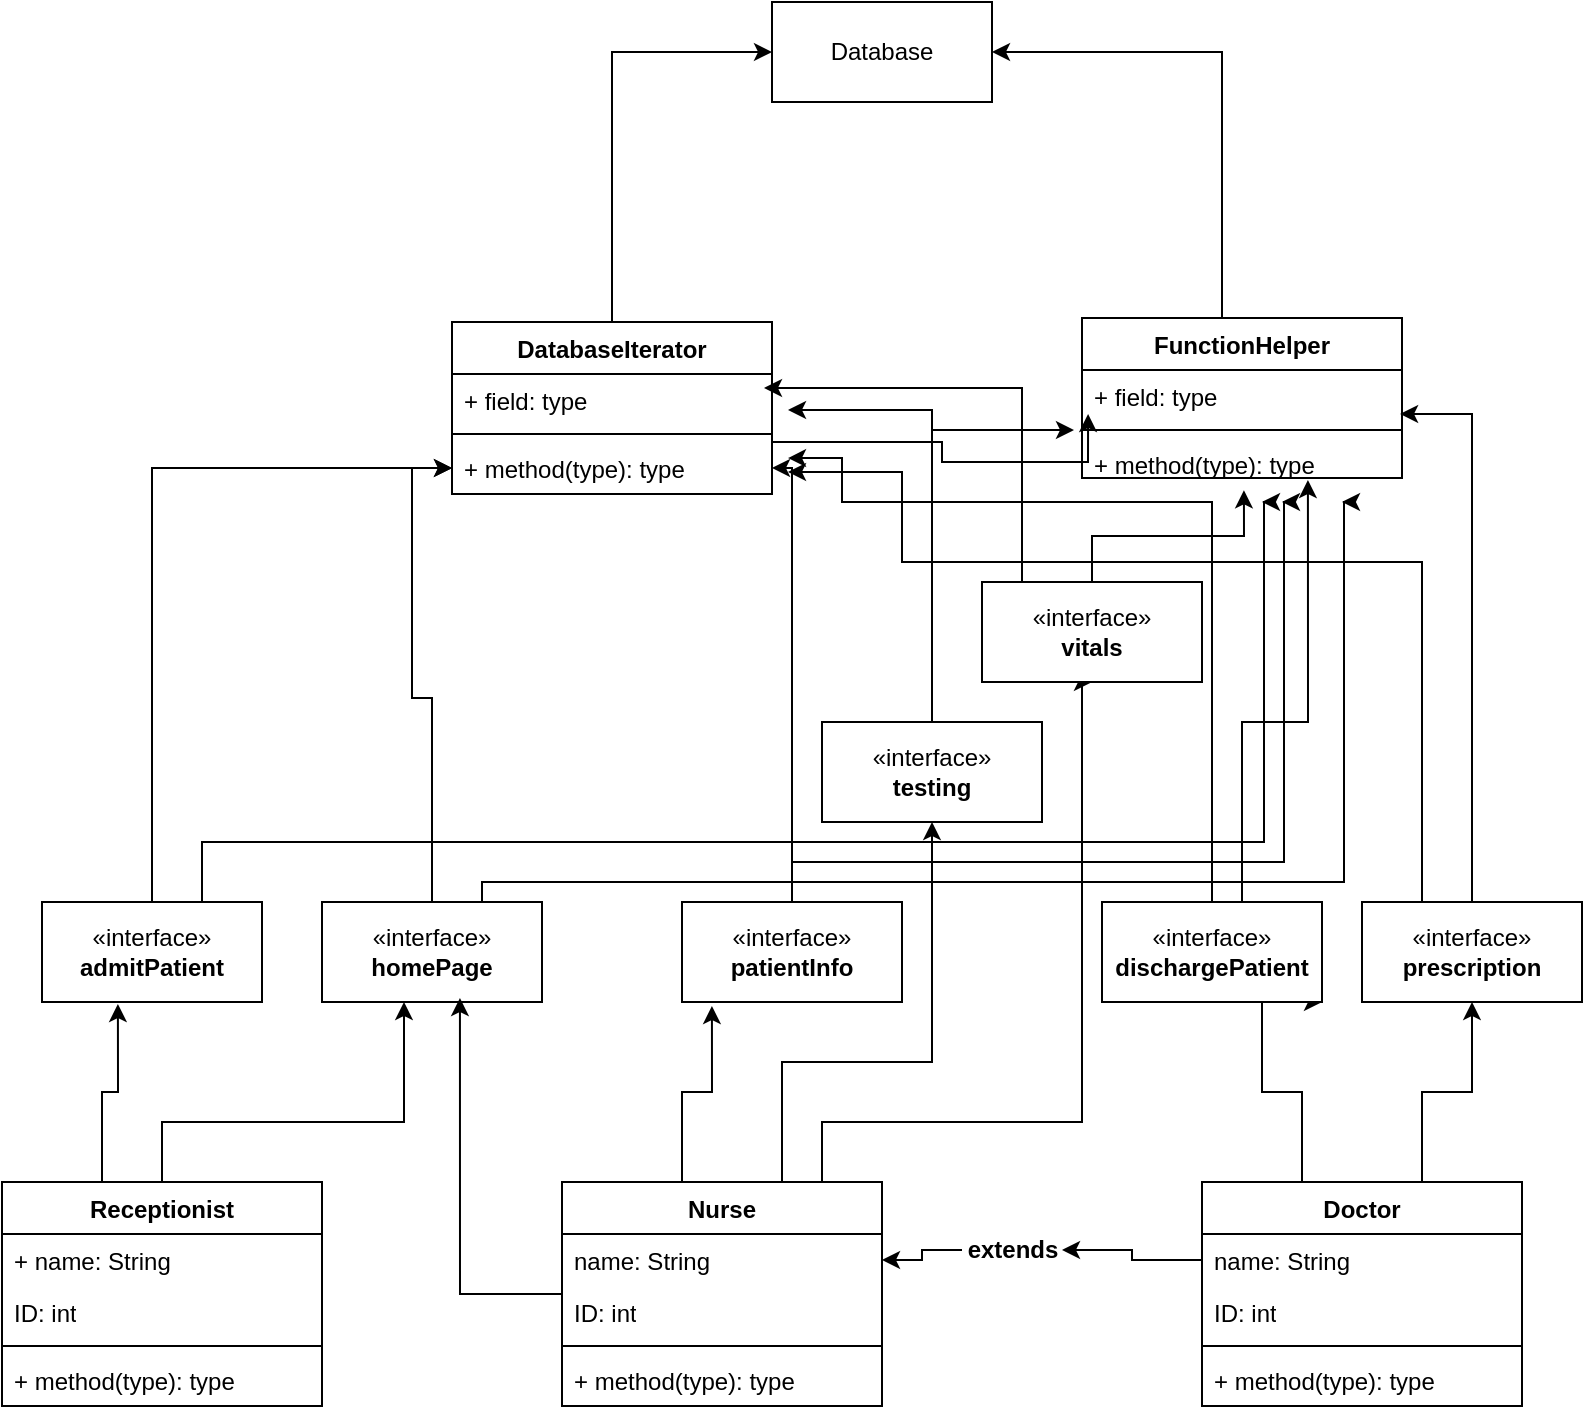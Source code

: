 <mxfile version="23.1.6" type="device">
  <diagram name="Page-1" id="Q9DxDUEaMlx4fyv6SIoC">
    <mxGraphModel dx="1274" dy="668" grid="1" gridSize="10" guides="1" tooltips="1" connect="1" arrows="1" fold="1" page="1" pageScale="1" pageWidth="850" pageHeight="1100" math="0" shadow="0">
      <root>
        <mxCell id="0" />
        <mxCell id="1" parent="0" />
        <mxCell id="VbI4Jq_ZDGjPwsj-5A3s-1" value="Receptionist" style="swimlane;fontStyle=1;align=center;verticalAlign=top;childLayout=stackLayout;horizontal=1;startSize=26;horizontalStack=0;resizeParent=1;resizeParentMax=0;resizeLast=0;collapsible=1;marginBottom=0;whiteSpace=wrap;html=1;" vertex="1" parent="1">
          <mxGeometry x="40" y="640" width="160" height="112" as="geometry" />
        </mxCell>
        <mxCell id="VbI4Jq_ZDGjPwsj-5A3s-2" value="+ name: String" style="text;strokeColor=none;fillColor=none;align=left;verticalAlign=top;spacingLeft=4;spacingRight=4;overflow=hidden;rotatable=0;points=[[0,0.5],[1,0.5]];portConstraint=eastwest;whiteSpace=wrap;html=1;" vertex="1" parent="VbI4Jq_ZDGjPwsj-5A3s-1">
          <mxGeometry y="26" width="160" height="26" as="geometry" />
        </mxCell>
        <mxCell id="VbI4Jq_ZDGjPwsj-5A3s-63" value="ID: int" style="text;strokeColor=none;fillColor=none;align=left;verticalAlign=top;spacingLeft=4;spacingRight=4;overflow=hidden;rotatable=0;points=[[0,0.5],[1,0.5]];portConstraint=eastwest;whiteSpace=wrap;html=1;" vertex="1" parent="VbI4Jq_ZDGjPwsj-5A3s-1">
          <mxGeometry y="52" width="160" height="26" as="geometry" />
        </mxCell>
        <mxCell id="VbI4Jq_ZDGjPwsj-5A3s-3" value="" style="line;strokeWidth=1;fillColor=none;align=left;verticalAlign=middle;spacingTop=-1;spacingLeft=3;spacingRight=3;rotatable=0;labelPosition=right;points=[];portConstraint=eastwest;strokeColor=inherit;" vertex="1" parent="VbI4Jq_ZDGjPwsj-5A3s-1">
          <mxGeometry y="78" width="160" height="8" as="geometry" />
        </mxCell>
        <mxCell id="VbI4Jq_ZDGjPwsj-5A3s-4" value="+ method(type): type" style="text;strokeColor=none;fillColor=none;align=left;verticalAlign=top;spacingLeft=4;spacingRight=4;overflow=hidden;rotatable=0;points=[[0,0.5],[1,0.5]];portConstraint=eastwest;whiteSpace=wrap;html=1;" vertex="1" parent="VbI4Jq_ZDGjPwsj-5A3s-1">
          <mxGeometry y="86" width="160" height="26" as="geometry" />
        </mxCell>
        <mxCell id="VbI4Jq_ZDGjPwsj-5A3s-32" style="edgeStyle=orthogonalEdgeStyle;rounded=0;orthogonalLoop=1;jettySize=auto;html=1;entryX=0.5;entryY=1;entryDx=0;entryDy=0;" edge="1" parent="1" source="VbI4Jq_ZDGjPwsj-5A3s-5" target="VbI4Jq_ZDGjPwsj-5A3s-19">
          <mxGeometry relative="1" as="geometry">
            <Array as="points">
              <mxPoint x="430" y="580" />
              <mxPoint x="505" y="580" />
            </Array>
          </mxGeometry>
        </mxCell>
        <mxCell id="VbI4Jq_ZDGjPwsj-5A3s-33" style="edgeStyle=orthogonalEdgeStyle;rounded=0;orthogonalLoop=1;jettySize=auto;html=1;entryX=0.5;entryY=1;entryDx=0;entryDy=0;" edge="1" parent="1" source="VbI4Jq_ZDGjPwsj-5A3s-5" target="VbI4Jq_ZDGjPwsj-5A3s-20">
          <mxGeometry relative="1" as="geometry">
            <Array as="points">
              <mxPoint x="450" y="610" />
              <mxPoint x="580" y="610" />
              <mxPoint x="580" y="390" />
            </Array>
          </mxGeometry>
        </mxCell>
        <mxCell id="VbI4Jq_ZDGjPwsj-5A3s-5" value="Nurse" style="swimlane;fontStyle=1;align=center;verticalAlign=top;childLayout=stackLayout;horizontal=1;startSize=26;horizontalStack=0;resizeParent=1;resizeParentMax=0;resizeLast=0;collapsible=1;marginBottom=0;whiteSpace=wrap;html=1;" vertex="1" parent="1">
          <mxGeometry x="320" y="640" width="160" height="112" as="geometry" />
        </mxCell>
        <mxCell id="VbI4Jq_ZDGjPwsj-5A3s-6" value="name: String" style="text;strokeColor=none;fillColor=none;align=left;verticalAlign=top;spacingLeft=4;spacingRight=4;overflow=hidden;rotatable=0;points=[[0,0.5],[1,0.5]];portConstraint=eastwest;whiteSpace=wrap;html=1;" vertex="1" parent="VbI4Jq_ZDGjPwsj-5A3s-5">
          <mxGeometry y="26" width="160" height="26" as="geometry" />
        </mxCell>
        <mxCell id="VbI4Jq_ZDGjPwsj-5A3s-65" value="ID: int" style="text;strokeColor=none;fillColor=none;align=left;verticalAlign=top;spacingLeft=4;spacingRight=4;overflow=hidden;rotatable=0;points=[[0,0.5],[1,0.5]];portConstraint=eastwest;whiteSpace=wrap;html=1;" vertex="1" parent="VbI4Jq_ZDGjPwsj-5A3s-5">
          <mxGeometry y="52" width="160" height="26" as="geometry" />
        </mxCell>
        <mxCell id="VbI4Jq_ZDGjPwsj-5A3s-7" value="" style="line;strokeWidth=1;fillColor=none;align=left;verticalAlign=middle;spacingTop=-1;spacingLeft=3;spacingRight=3;rotatable=0;labelPosition=right;points=[];portConstraint=eastwest;strokeColor=inherit;" vertex="1" parent="VbI4Jq_ZDGjPwsj-5A3s-5">
          <mxGeometry y="78" width="160" height="8" as="geometry" />
        </mxCell>
        <mxCell id="VbI4Jq_ZDGjPwsj-5A3s-8" value="+ method(type): type" style="text;strokeColor=none;fillColor=none;align=left;verticalAlign=top;spacingLeft=4;spacingRight=4;overflow=hidden;rotatable=0;points=[[0,0.5],[1,0.5]];portConstraint=eastwest;whiteSpace=wrap;html=1;" vertex="1" parent="VbI4Jq_ZDGjPwsj-5A3s-5">
          <mxGeometry y="86" width="160" height="26" as="geometry" />
        </mxCell>
        <mxCell id="VbI4Jq_ZDGjPwsj-5A3s-22" style="edgeStyle=orthogonalEdgeStyle;rounded=0;orthogonalLoop=1;jettySize=auto;html=1;entryX=1;entryY=1;entryDx=0;entryDy=0;" edge="1" parent="1" source="VbI4Jq_ZDGjPwsj-5A3s-9" target="VbI4Jq_ZDGjPwsj-5A3s-16">
          <mxGeometry relative="1" as="geometry">
            <Array as="points">
              <mxPoint x="690" y="595" />
              <mxPoint x="670" y="595" />
            </Array>
          </mxGeometry>
        </mxCell>
        <mxCell id="VbI4Jq_ZDGjPwsj-5A3s-23" style="edgeStyle=orthogonalEdgeStyle;rounded=0;orthogonalLoop=1;jettySize=auto;html=1;entryX=0.5;entryY=1;entryDx=0;entryDy=0;" edge="1" parent="1" source="VbI4Jq_ZDGjPwsj-5A3s-9" target="VbI4Jq_ZDGjPwsj-5A3s-18">
          <mxGeometry relative="1" as="geometry">
            <Array as="points">
              <mxPoint x="750" y="595" />
              <mxPoint x="775" y="595" />
            </Array>
          </mxGeometry>
        </mxCell>
        <mxCell id="VbI4Jq_ZDGjPwsj-5A3s-9" value="Doctor" style="swimlane;fontStyle=1;align=center;verticalAlign=top;childLayout=stackLayout;horizontal=1;startSize=26;horizontalStack=0;resizeParent=1;resizeParentMax=0;resizeLast=0;collapsible=1;marginBottom=0;whiteSpace=wrap;html=1;" vertex="1" parent="1">
          <mxGeometry x="640" y="640" width="160" height="112" as="geometry" />
        </mxCell>
        <mxCell id="VbI4Jq_ZDGjPwsj-5A3s-10" value="name: String" style="text;strokeColor=none;fillColor=none;align=left;verticalAlign=top;spacingLeft=4;spacingRight=4;overflow=hidden;rotatable=0;points=[[0,0.5],[1,0.5]];portConstraint=eastwest;whiteSpace=wrap;html=1;" vertex="1" parent="VbI4Jq_ZDGjPwsj-5A3s-9">
          <mxGeometry y="26" width="160" height="26" as="geometry" />
        </mxCell>
        <mxCell id="VbI4Jq_ZDGjPwsj-5A3s-67" value="ID: int" style="text;strokeColor=none;fillColor=none;align=left;verticalAlign=top;spacingLeft=4;spacingRight=4;overflow=hidden;rotatable=0;points=[[0,0.5],[1,0.5]];portConstraint=eastwest;whiteSpace=wrap;html=1;" vertex="1" parent="VbI4Jq_ZDGjPwsj-5A3s-9">
          <mxGeometry y="52" width="160" height="26" as="geometry" />
        </mxCell>
        <mxCell id="VbI4Jq_ZDGjPwsj-5A3s-11" value="" style="line;strokeWidth=1;fillColor=none;align=left;verticalAlign=middle;spacingTop=-1;spacingLeft=3;spacingRight=3;rotatable=0;labelPosition=right;points=[];portConstraint=eastwest;strokeColor=inherit;" vertex="1" parent="VbI4Jq_ZDGjPwsj-5A3s-9">
          <mxGeometry y="78" width="160" height="8" as="geometry" />
        </mxCell>
        <mxCell id="VbI4Jq_ZDGjPwsj-5A3s-12" value="+ method(type): type" style="text;strokeColor=none;fillColor=none;align=left;verticalAlign=top;spacingLeft=4;spacingRight=4;overflow=hidden;rotatable=0;points=[[0,0.5],[1,0.5]];portConstraint=eastwest;whiteSpace=wrap;html=1;" vertex="1" parent="VbI4Jq_ZDGjPwsj-5A3s-9">
          <mxGeometry y="86" width="160" height="26" as="geometry" />
        </mxCell>
        <mxCell id="VbI4Jq_ZDGjPwsj-5A3s-51" style="edgeStyle=orthogonalEdgeStyle;rounded=0;orthogonalLoop=1;jettySize=auto;html=1;entryX=0;entryY=0.5;entryDx=0;entryDy=0;" edge="1" parent="1" source="VbI4Jq_ZDGjPwsj-5A3s-13" target="VbI4Jq_ZDGjPwsj-5A3s-39">
          <mxGeometry relative="1" as="geometry" />
        </mxCell>
        <mxCell id="VbI4Jq_ZDGjPwsj-5A3s-62" style="edgeStyle=orthogonalEdgeStyle;rounded=0;orthogonalLoop=1;jettySize=auto;html=1;" edge="1" parent="1" source="VbI4Jq_ZDGjPwsj-5A3s-13">
          <mxGeometry relative="1" as="geometry">
            <mxPoint x="670" y="300" as="targetPoint" />
            <Array as="points">
              <mxPoint x="140" y="470" />
              <mxPoint x="671" y="470" />
            </Array>
          </mxGeometry>
        </mxCell>
        <mxCell id="VbI4Jq_ZDGjPwsj-5A3s-13" value="«interface»&lt;b&gt;&lt;br&gt;admitPatient&lt;br&gt;&lt;/b&gt;" style="html=1;whiteSpace=wrap;" vertex="1" parent="1">
          <mxGeometry x="60" y="500" width="110" height="50" as="geometry" />
        </mxCell>
        <mxCell id="VbI4Jq_ZDGjPwsj-5A3s-50" style="edgeStyle=orthogonalEdgeStyle;rounded=0;orthogonalLoop=1;jettySize=auto;html=1;entryX=0;entryY=0.5;entryDx=0;entryDy=0;" edge="1" parent="1" source="VbI4Jq_ZDGjPwsj-5A3s-14" target="VbI4Jq_ZDGjPwsj-5A3s-39">
          <mxGeometry relative="1" as="geometry" />
        </mxCell>
        <mxCell id="VbI4Jq_ZDGjPwsj-5A3s-61" style="edgeStyle=orthogonalEdgeStyle;rounded=0;orthogonalLoop=1;jettySize=auto;html=1;" edge="1" parent="1" source="VbI4Jq_ZDGjPwsj-5A3s-14">
          <mxGeometry relative="1" as="geometry">
            <mxPoint x="710" y="300" as="targetPoint" />
            <Array as="points">
              <mxPoint x="280" y="490" />
              <mxPoint x="711" y="490" />
            </Array>
          </mxGeometry>
        </mxCell>
        <mxCell id="VbI4Jq_ZDGjPwsj-5A3s-14" value="«interface»&lt;br&gt;&lt;b&gt;homePage&lt;br&gt;&lt;/b&gt;" style="html=1;whiteSpace=wrap;" vertex="1" parent="1">
          <mxGeometry x="200" y="500" width="110" height="50" as="geometry" />
        </mxCell>
        <mxCell id="VbI4Jq_ZDGjPwsj-5A3s-49" style="edgeStyle=orthogonalEdgeStyle;rounded=0;orthogonalLoop=1;jettySize=auto;html=1;entryX=1;entryY=0.5;entryDx=0;entryDy=0;" edge="1" parent="1" source="VbI4Jq_ZDGjPwsj-5A3s-15" target="VbI4Jq_ZDGjPwsj-5A3s-39">
          <mxGeometry relative="1" as="geometry">
            <mxPoint x="350" y="310" as="targetPoint" />
            <Array as="points">
              <mxPoint x="435" y="283" />
            </Array>
          </mxGeometry>
        </mxCell>
        <mxCell id="VbI4Jq_ZDGjPwsj-5A3s-60" style="edgeStyle=orthogonalEdgeStyle;rounded=0;orthogonalLoop=1;jettySize=auto;html=1;" edge="1" parent="1" source="VbI4Jq_ZDGjPwsj-5A3s-15">
          <mxGeometry relative="1" as="geometry">
            <mxPoint x="680" y="300" as="targetPoint" />
            <Array as="points">
              <mxPoint x="435" y="480" />
              <mxPoint x="681" y="480" />
            </Array>
          </mxGeometry>
        </mxCell>
        <mxCell id="VbI4Jq_ZDGjPwsj-5A3s-15" value="«interface»&lt;br&gt;&lt;b&gt;patientInfo&lt;br&gt;&lt;/b&gt;" style="html=1;whiteSpace=wrap;" vertex="1" parent="1">
          <mxGeometry x="380" y="500" width="110" height="50" as="geometry" />
        </mxCell>
        <mxCell id="VbI4Jq_ZDGjPwsj-5A3s-48" style="edgeStyle=orthogonalEdgeStyle;rounded=0;orthogonalLoop=1;jettySize=auto;html=1;entryX=0.706;entryY=1.05;entryDx=0;entryDy=0;entryPerimeter=0;" edge="1" parent="1" source="VbI4Jq_ZDGjPwsj-5A3s-16" target="VbI4Jq_ZDGjPwsj-5A3s-43">
          <mxGeometry relative="1" as="geometry">
            <mxPoint x="690" y="350" as="targetPoint" />
            <Array as="points">
              <mxPoint x="660" y="410" />
              <mxPoint x="693" y="410" />
            </Array>
          </mxGeometry>
        </mxCell>
        <mxCell id="VbI4Jq_ZDGjPwsj-5A3s-16" value="«interface»&lt;br&gt;&lt;b&gt;dischargePatient&lt;br&gt;&lt;/b&gt;" style="html=1;whiteSpace=wrap;" vertex="1" parent="1">
          <mxGeometry x="590" y="500" width="110" height="50" as="geometry" />
        </mxCell>
        <mxCell id="VbI4Jq_ZDGjPwsj-5A3s-18" value="«interface»&lt;br&gt;&lt;b&gt;prescription&lt;br&gt;&lt;/b&gt;" style="html=1;whiteSpace=wrap;" vertex="1" parent="1">
          <mxGeometry x="720" y="500" width="110" height="50" as="geometry" />
        </mxCell>
        <mxCell id="VbI4Jq_ZDGjPwsj-5A3s-19" value="«interface»&lt;br&gt;&lt;b&gt;testing&lt;br&gt;&lt;/b&gt;" style="html=1;whiteSpace=wrap;" vertex="1" parent="1">
          <mxGeometry x="450" y="410" width="110" height="50" as="geometry" />
        </mxCell>
        <mxCell id="VbI4Jq_ZDGjPwsj-5A3s-45" style="edgeStyle=orthogonalEdgeStyle;rounded=0;orthogonalLoop=1;jettySize=auto;html=1;entryX=0.506;entryY=1.308;entryDx=0;entryDy=0;entryPerimeter=0;" edge="1" parent="1" source="VbI4Jq_ZDGjPwsj-5A3s-20" target="VbI4Jq_ZDGjPwsj-5A3s-43">
          <mxGeometry relative="1" as="geometry">
            <mxPoint x="540" y="290" as="targetPoint" />
            <Array as="points">
              <mxPoint x="585" y="317" />
              <mxPoint x="661" y="317" />
            </Array>
          </mxGeometry>
        </mxCell>
        <mxCell id="VbI4Jq_ZDGjPwsj-5A3s-20" value="«interface»&lt;br&gt;&lt;b&gt;vitals&lt;br&gt;&lt;/b&gt;" style="html=1;whiteSpace=wrap;" vertex="1" parent="1">
          <mxGeometry x="530" y="340" width="110" height="50" as="geometry" />
        </mxCell>
        <mxCell id="VbI4Jq_ZDGjPwsj-5A3s-24" style="edgeStyle=orthogonalEdgeStyle;rounded=0;orthogonalLoop=1;jettySize=auto;html=1;entryX=1;entryY=0.5;entryDx=0;entryDy=0;" edge="1" parent="1" source="VbI4Jq_ZDGjPwsj-5A3s-26" target="VbI4Jq_ZDGjPwsj-5A3s-6">
          <mxGeometry relative="1" as="geometry">
            <Array as="points">
              <mxPoint x="500" y="674" />
              <mxPoint x="500" y="679" />
            </Array>
          </mxGeometry>
        </mxCell>
        <mxCell id="VbI4Jq_ZDGjPwsj-5A3s-25" value="" style="edgeStyle=orthogonalEdgeStyle;rounded=0;orthogonalLoop=1;jettySize=auto;html=1;entryX=1;entryY=0.5;entryDx=0;entryDy=0;" edge="1" parent="1" source="VbI4Jq_ZDGjPwsj-5A3s-10" target="VbI4Jq_ZDGjPwsj-5A3s-26">
          <mxGeometry relative="1" as="geometry">
            <mxPoint x="640" y="679" as="sourcePoint" />
            <mxPoint x="480" y="679" as="targetPoint" />
          </mxGeometry>
        </mxCell>
        <mxCell id="VbI4Jq_ZDGjPwsj-5A3s-26" value="extends" style="text;align=center;fontStyle=1;verticalAlign=middle;spacingLeft=3;spacingRight=3;strokeColor=none;rotatable=0;points=[[0,0.5],[1,0.5]];portConstraint=eastwest;html=1;" vertex="1" parent="1">
          <mxGeometry x="520" y="661" width="50" height="26" as="geometry" />
        </mxCell>
        <mxCell id="VbI4Jq_ZDGjPwsj-5A3s-28" style="edgeStyle=orthogonalEdgeStyle;rounded=0;orthogonalLoop=1;jettySize=auto;html=1;entryX=0.345;entryY=1.02;entryDx=0;entryDy=0;entryPerimeter=0;" edge="1" parent="1" source="VbI4Jq_ZDGjPwsj-5A3s-1" target="VbI4Jq_ZDGjPwsj-5A3s-13">
          <mxGeometry relative="1" as="geometry">
            <Array as="points">
              <mxPoint x="90" y="595" />
              <mxPoint x="98" y="595" />
            </Array>
          </mxGeometry>
        </mxCell>
        <mxCell id="VbI4Jq_ZDGjPwsj-5A3s-29" style="edgeStyle=orthogonalEdgeStyle;rounded=0;orthogonalLoop=1;jettySize=auto;html=1;" edge="1" parent="1" source="VbI4Jq_ZDGjPwsj-5A3s-1" target="VbI4Jq_ZDGjPwsj-5A3s-14">
          <mxGeometry relative="1" as="geometry">
            <Array as="points">
              <mxPoint x="120" y="610" />
              <mxPoint x="241" y="610" />
            </Array>
          </mxGeometry>
        </mxCell>
        <mxCell id="VbI4Jq_ZDGjPwsj-5A3s-31" style="edgeStyle=orthogonalEdgeStyle;rounded=0;orthogonalLoop=1;jettySize=auto;html=1;entryX=0.136;entryY=1.04;entryDx=0;entryDy=0;entryPerimeter=0;" edge="1" parent="1" source="VbI4Jq_ZDGjPwsj-5A3s-5" target="VbI4Jq_ZDGjPwsj-5A3s-15">
          <mxGeometry relative="1" as="geometry">
            <Array as="points">
              <mxPoint x="380" y="595" />
              <mxPoint x="395" y="595" />
            </Array>
          </mxGeometry>
        </mxCell>
        <mxCell id="VbI4Jq_ZDGjPwsj-5A3s-34" style="edgeStyle=orthogonalEdgeStyle;rounded=0;orthogonalLoop=1;jettySize=auto;html=1;entryX=0.627;entryY=0.96;entryDx=0;entryDy=0;entryPerimeter=0;" edge="1" parent="1" source="VbI4Jq_ZDGjPwsj-5A3s-5" target="VbI4Jq_ZDGjPwsj-5A3s-14">
          <mxGeometry relative="1" as="geometry" />
        </mxCell>
        <mxCell id="VbI4Jq_ZDGjPwsj-5A3s-59" style="edgeStyle=orthogonalEdgeStyle;rounded=0;orthogonalLoop=1;jettySize=auto;html=1;entryX=0;entryY=0.5;entryDx=0;entryDy=0;" edge="1" parent="1" source="VbI4Jq_ZDGjPwsj-5A3s-36" target="VbI4Jq_ZDGjPwsj-5A3s-44">
          <mxGeometry relative="1" as="geometry" />
        </mxCell>
        <mxCell id="VbI4Jq_ZDGjPwsj-5A3s-36" value="DatabaseIterator" style="swimlane;fontStyle=1;align=center;verticalAlign=top;childLayout=stackLayout;horizontal=1;startSize=26;horizontalStack=0;resizeParent=1;resizeParentMax=0;resizeLast=0;collapsible=1;marginBottom=0;whiteSpace=wrap;html=1;" vertex="1" parent="1">
          <mxGeometry x="265" y="210" width="160" height="86" as="geometry" />
        </mxCell>
        <mxCell id="VbI4Jq_ZDGjPwsj-5A3s-37" value="+ field: type" style="text;strokeColor=none;fillColor=none;align=left;verticalAlign=top;spacingLeft=4;spacingRight=4;overflow=hidden;rotatable=0;points=[[0,0.5],[1,0.5]];portConstraint=eastwest;whiteSpace=wrap;html=1;" vertex="1" parent="VbI4Jq_ZDGjPwsj-5A3s-36">
          <mxGeometry y="26" width="160" height="26" as="geometry" />
        </mxCell>
        <mxCell id="VbI4Jq_ZDGjPwsj-5A3s-38" value="" style="line;strokeWidth=1;fillColor=none;align=left;verticalAlign=middle;spacingTop=-1;spacingLeft=3;spacingRight=3;rotatable=0;labelPosition=right;points=[];portConstraint=eastwest;strokeColor=inherit;" vertex="1" parent="VbI4Jq_ZDGjPwsj-5A3s-36">
          <mxGeometry y="52" width="160" height="8" as="geometry" />
        </mxCell>
        <mxCell id="VbI4Jq_ZDGjPwsj-5A3s-39" value="+ method(type): type" style="text;strokeColor=none;fillColor=none;align=left;verticalAlign=top;spacingLeft=4;spacingRight=4;overflow=hidden;rotatable=0;points=[[0,0.5],[1,0.5]];portConstraint=eastwest;whiteSpace=wrap;html=1;" vertex="1" parent="VbI4Jq_ZDGjPwsj-5A3s-36">
          <mxGeometry y="60" width="160" height="26" as="geometry" />
        </mxCell>
        <mxCell id="VbI4Jq_ZDGjPwsj-5A3s-58" style="edgeStyle=orthogonalEdgeStyle;rounded=0;orthogonalLoop=1;jettySize=auto;html=1;entryX=1;entryY=0.5;entryDx=0;entryDy=0;" edge="1" parent="1" source="VbI4Jq_ZDGjPwsj-5A3s-40" target="VbI4Jq_ZDGjPwsj-5A3s-44">
          <mxGeometry relative="1" as="geometry">
            <Array as="points">
              <mxPoint x="650" y="75" />
            </Array>
          </mxGeometry>
        </mxCell>
        <mxCell id="VbI4Jq_ZDGjPwsj-5A3s-40" value="FunctionHelper" style="swimlane;fontStyle=1;align=center;verticalAlign=top;childLayout=stackLayout;horizontal=1;startSize=26;horizontalStack=0;resizeParent=1;resizeParentMax=0;resizeLast=0;collapsible=1;marginBottom=0;whiteSpace=wrap;html=1;" vertex="1" parent="1">
          <mxGeometry x="580" y="208" width="160" height="80" as="geometry" />
        </mxCell>
        <mxCell id="VbI4Jq_ZDGjPwsj-5A3s-41" value="+ field: type" style="text;strokeColor=none;fillColor=none;align=left;verticalAlign=top;spacingLeft=4;spacingRight=4;overflow=hidden;rotatable=0;points=[[0,0.5],[1,0.5]];portConstraint=eastwest;whiteSpace=wrap;html=1;" vertex="1" parent="VbI4Jq_ZDGjPwsj-5A3s-40">
          <mxGeometry y="26" width="160" height="26" as="geometry" />
        </mxCell>
        <mxCell id="VbI4Jq_ZDGjPwsj-5A3s-42" value="" style="line;strokeWidth=1;fillColor=none;align=left;verticalAlign=middle;spacingTop=-1;spacingLeft=3;spacingRight=3;rotatable=0;labelPosition=right;points=[];portConstraint=eastwest;strokeColor=inherit;" vertex="1" parent="VbI4Jq_ZDGjPwsj-5A3s-40">
          <mxGeometry y="52" width="160" height="8" as="geometry" />
        </mxCell>
        <mxCell id="VbI4Jq_ZDGjPwsj-5A3s-43" value="+ method(type): type" style="text;strokeColor=none;fillColor=none;align=left;verticalAlign=top;spacingLeft=4;spacingRight=4;overflow=hidden;rotatable=0;points=[[0,0.5],[1,0.5]];portConstraint=eastwest;whiteSpace=wrap;html=1;" vertex="1" parent="VbI4Jq_ZDGjPwsj-5A3s-40">
          <mxGeometry y="60" width="160" height="20" as="geometry" />
        </mxCell>
        <mxCell id="VbI4Jq_ZDGjPwsj-5A3s-44" value="Database" style="html=1;whiteSpace=wrap;" vertex="1" parent="1">
          <mxGeometry x="425" y="50" width="110" height="50" as="geometry" />
        </mxCell>
        <mxCell id="VbI4Jq_ZDGjPwsj-5A3s-46" style="edgeStyle=orthogonalEdgeStyle;rounded=0;orthogonalLoop=1;jettySize=auto;html=1;entryX=-0.025;entryY=-0.2;entryDx=0;entryDy=0;entryPerimeter=0;" edge="1" parent="1" source="VbI4Jq_ZDGjPwsj-5A3s-19" target="VbI4Jq_ZDGjPwsj-5A3s-43">
          <mxGeometry relative="1" as="geometry" />
        </mxCell>
        <mxCell id="VbI4Jq_ZDGjPwsj-5A3s-47" style="edgeStyle=orthogonalEdgeStyle;rounded=0;orthogonalLoop=1;jettySize=auto;html=1;entryX=0.994;entryY=-0.5;entryDx=0;entryDy=0;entryPerimeter=0;" edge="1" parent="1" source="VbI4Jq_ZDGjPwsj-5A3s-18" target="VbI4Jq_ZDGjPwsj-5A3s-42">
          <mxGeometry relative="1" as="geometry" />
        </mxCell>
        <mxCell id="VbI4Jq_ZDGjPwsj-5A3s-53" style="edgeStyle=orthogonalEdgeStyle;rounded=0;orthogonalLoop=1;jettySize=auto;html=1;entryX=1.05;entryY=0.692;entryDx=0;entryDy=0;entryPerimeter=0;" edge="1" parent="1" source="VbI4Jq_ZDGjPwsj-5A3s-19" target="VbI4Jq_ZDGjPwsj-5A3s-37">
          <mxGeometry relative="1" as="geometry" />
        </mxCell>
        <mxCell id="VbI4Jq_ZDGjPwsj-5A3s-54" style="edgeStyle=orthogonalEdgeStyle;rounded=0;orthogonalLoop=1;jettySize=auto;html=1;entryX=0.975;entryY=0.269;entryDx=0;entryDy=0;entryPerimeter=0;" edge="1" parent="1" source="VbI4Jq_ZDGjPwsj-5A3s-20" target="VbI4Jq_ZDGjPwsj-5A3s-37">
          <mxGeometry relative="1" as="geometry">
            <Array as="points">
              <mxPoint x="550" y="243" />
            </Array>
          </mxGeometry>
        </mxCell>
        <mxCell id="VbI4Jq_ZDGjPwsj-5A3s-55" style="edgeStyle=orthogonalEdgeStyle;rounded=0;orthogonalLoop=1;jettySize=auto;html=1;entryX=1.05;entryY=0.308;entryDx=0;entryDy=0;entryPerimeter=0;" edge="1" parent="1" source="VbI4Jq_ZDGjPwsj-5A3s-16" target="VbI4Jq_ZDGjPwsj-5A3s-39">
          <mxGeometry relative="1" as="geometry">
            <Array as="points">
              <mxPoint x="645" y="300" />
              <mxPoint x="460" y="300" />
              <mxPoint x="460" y="278" />
            </Array>
          </mxGeometry>
        </mxCell>
        <mxCell id="VbI4Jq_ZDGjPwsj-5A3s-56" style="edgeStyle=orthogonalEdgeStyle;rounded=0;orthogonalLoop=1;jettySize=auto;html=1;entryX=1.05;entryY=0.577;entryDx=0;entryDy=0;entryPerimeter=0;" edge="1" parent="1" source="VbI4Jq_ZDGjPwsj-5A3s-18" target="VbI4Jq_ZDGjPwsj-5A3s-39">
          <mxGeometry relative="1" as="geometry">
            <Array as="points">
              <mxPoint x="750" y="330" />
              <mxPoint x="490" y="330" />
              <mxPoint x="490" y="285" />
            </Array>
          </mxGeometry>
        </mxCell>
        <mxCell id="VbI4Jq_ZDGjPwsj-5A3s-57" style="edgeStyle=orthogonalEdgeStyle;rounded=0;orthogonalLoop=1;jettySize=auto;html=1;entryX=0.019;entryY=0.846;entryDx=0;entryDy=0;entryPerimeter=0;" edge="1" parent="1" source="VbI4Jq_ZDGjPwsj-5A3s-36" target="VbI4Jq_ZDGjPwsj-5A3s-41">
          <mxGeometry relative="1" as="geometry">
            <Array as="points">
              <mxPoint x="510" y="270" />
              <mxPoint x="510" y="280" />
              <mxPoint x="583" y="280" />
            </Array>
          </mxGeometry>
        </mxCell>
      </root>
    </mxGraphModel>
  </diagram>
</mxfile>
